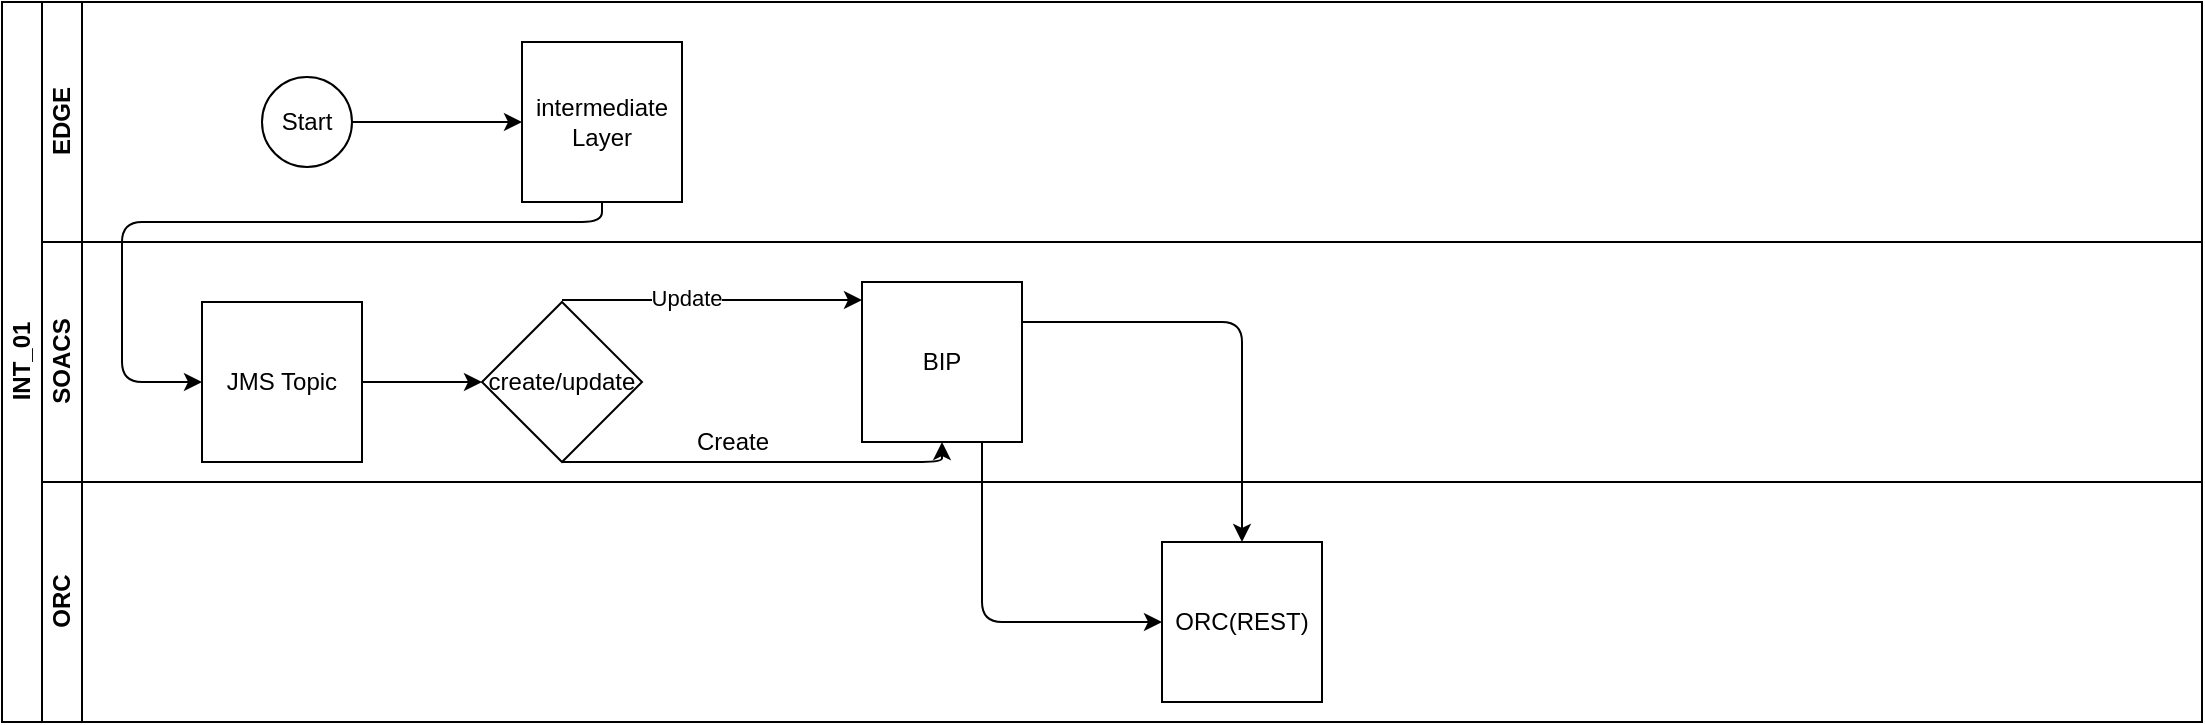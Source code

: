 <mxfile version="13.0.2" type="github"><diagram id="prtHgNgQTEPvFCAcTncT" name="Page-1"><mxGraphModel dx="1865" dy="548" grid="1" gridSize="10" guides="1" tooltips="1" connect="1" arrows="1" fold="1" page="1" pageScale="1" pageWidth="827" pageHeight="1169" math="0" shadow="0"><root><mxCell id="0"/><mxCell id="1" parent="0"/><mxCell id="iejkfIgYR2rIbYYf4L3H-1" value="INT_01" style="swimlane;html=1;childLayout=stackLayout;resizeParent=1;resizeParentMax=0;horizontal=0;startSize=20;horizontalStack=0;" vertex="1" parent="1"><mxGeometry x="-500" y="30" width="1100" height="360" as="geometry"/></mxCell><mxCell id="iejkfIgYR2rIbYYf4L3H-2" value="EDGE" style="swimlane;html=1;startSize=20;horizontal=0;" vertex="1" parent="iejkfIgYR2rIbYYf4L3H-1"><mxGeometry x="20" width="1080" height="120" as="geometry"/></mxCell><mxCell id="iejkfIgYR2rIbYYf4L3H-14" value="" style="endArrow=classic;html=1;entryX=0;entryY=0.5;entryDx=0;entryDy=0;" edge="1" parent="iejkfIgYR2rIbYYf4L3H-2" target="iejkfIgYR2rIbYYf4L3H-6"><mxGeometry width="50" height="50" relative="1" as="geometry"><mxPoint x="150" y="60" as="sourcePoint"/><mxPoint x="200" y="10" as="targetPoint"/></mxGeometry></mxCell><mxCell id="iejkfIgYR2rIbYYf4L3H-7" value="Start" style="ellipse;whiteSpace=wrap;html=1;aspect=fixed;" vertex="1" parent="iejkfIgYR2rIbYYf4L3H-2"><mxGeometry x="110" y="37.5" width="45" height="45" as="geometry"/></mxCell><mxCell id="iejkfIgYR2rIbYYf4L3H-6" value="intermediate Layer" style="whiteSpace=wrap;html=1;aspect=fixed;" vertex="1" parent="iejkfIgYR2rIbYYf4L3H-2"><mxGeometry x="240" y="20" width="80" height="80" as="geometry"/></mxCell><mxCell id="iejkfIgYR2rIbYYf4L3H-15" value="" style="endArrow=classic;html=1;entryX=0;entryY=0.5;entryDx=0;entryDy=0;" edge="1" parent="iejkfIgYR2rIbYYf4L3H-2" target="iejkfIgYR2rIbYYf4L3H-9"><mxGeometry width="50" height="50" relative="1" as="geometry"><mxPoint x="280" y="100" as="sourcePoint"/><mxPoint x="330" y="50" as="targetPoint"/><Array as="points"><mxPoint x="280" y="110"/><mxPoint x="40" y="110"/><mxPoint x="40" y="190"/></Array></mxGeometry></mxCell><mxCell id="iejkfIgYR2rIbYYf4L3H-3" value="SOACS" style="swimlane;html=1;startSize=20;horizontal=0;" vertex="1" parent="iejkfIgYR2rIbYYf4L3H-1"><mxGeometry x="20" y="120" width="1080" height="120" as="geometry"/></mxCell><mxCell id="iejkfIgYR2rIbYYf4L3H-16" value="" style="endArrow=classic;html=1;" edge="1" parent="iejkfIgYR2rIbYYf4L3H-3"><mxGeometry width="50" height="50" relative="1" as="geometry"><mxPoint x="260" y="29" as="sourcePoint"/><mxPoint x="410" y="29" as="targetPoint"/></mxGeometry></mxCell><mxCell id="iejkfIgYR2rIbYYf4L3H-25" value="Update&lt;br&gt;" style="edgeLabel;html=1;align=center;verticalAlign=middle;resizable=0;points=[];" vertex="1" connectable="0" parent="iejkfIgYR2rIbYYf4L3H-16"><mxGeometry x="-0.171" y="1" relative="1" as="geometry"><mxPoint as="offset"/></mxGeometry></mxCell><mxCell id="iejkfIgYR2rIbYYf4L3H-17" style="edgeStyle=orthogonalEdgeStyle;rounded=0;orthogonalLoop=1;jettySize=auto;html=1;exitX=1;exitY=0.5;exitDx=0;exitDy=0;entryX=0;entryY=0.5;entryDx=0;entryDy=0;" edge="1" parent="iejkfIgYR2rIbYYf4L3H-3" source="iejkfIgYR2rIbYYf4L3H-9" target="iejkfIgYR2rIbYYf4L3H-12"><mxGeometry relative="1" as="geometry"/></mxCell><mxCell id="iejkfIgYR2rIbYYf4L3H-19" value="BIP" style="whiteSpace=wrap;html=1;aspect=fixed;" vertex="1" parent="iejkfIgYR2rIbYYf4L3H-3"><mxGeometry x="410" y="20" width="80" height="80" as="geometry"/></mxCell><mxCell id="iejkfIgYR2rIbYYf4L3H-9" value="JMS Topic" style="whiteSpace=wrap;html=1;aspect=fixed;" vertex="1" parent="iejkfIgYR2rIbYYf4L3H-3"><mxGeometry x="80" y="30" width="80" height="80" as="geometry"/></mxCell><mxCell id="iejkfIgYR2rIbYYf4L3H-12" value="create/update" style="rhombus;whiteSpace=wrap;html=1;" vertex="1" parent="iejkfIgYR2rIbYYf4L3H-3"><mxGeometry x="220" y="30" width="80" height="80" as="geometry"/></mxCell><mxCell id="iejkfIgYR2rIbYYf4L3H-29" value="" style="endArrow=classic;html=1;entryX=0.5;entryY=1;entryDx=0;entryDy=0;" edge="1" parent="iejkfIgYR2rIbYYf4L3H-3" target="iejkfIgYR2rIbYYf4L3H-19"><mxGeometry width="50" height="50" relative="1" as="geometry"><mxPoint x="260" y="110" as="sourcePoint"/><mxPoint x="310" y="60" as="targetPoint"/><Array as="points"><mxPoint x="450" y="110"/></Array></mxGeometry></mxCell><mxCell id="iejkfIgYR2rIbYYf4L3H-20" value="Create" style="text;html=1;align=center;verticalAlign=middle;resizable=0;points=[];autosize=1;" vertex="1" parent="iejkfIgYR2rIbYYf4L3H-3"><mxGeometry x="320" y="90" width="50" height="20" as="geometry"/></mxCell><mxCell id="iejkfIgYR2rIbYYf4L3H-4" value="ORC" style="swimlane;html=1;startSize=20;horizontal=0;" vertex="1" parent="iejkfIgYR2rIbYYf4L3H-1"><mxGeometry x="20" y="240" width="1080" height="120" as="geometry"/></mxCell><mxCell id="iejkfIgYR2rIbYYf4L3H-11" value="ORC(REST)" style="whiteSpace=wrap;html=1;aspect=fixed;" vertex="1" parent="iejkfIgYR2rIbYYf4L3H-4"><mxGeometry x="560" y="30" width="80" height="80" as="geometry"/></mxCell><mxCell id="iejkfIgYR2rIbYYf4L3H-27" value="" style="endArrow=classic;html=1;entryX=0;entryY=0.5;entryDx=0;entryDy=0;exitX=0.75;exitY=1;exitDx=0;exitDy=0;" edge="1" parent="iejkfIgYR2rIbYYf4L3H-1" source="iejkfIgYR2rIbYYf4L3H-19" target="iejkfIgYR2rIbYYf4L3H-11"><mxGeometry width="50" height="50" relative="1" as="geometry"><mxPoint x="473.5" y="237" as="sourcePoint"/><mxPoint x="540" y="150" as="targetPoint"/><Array as="points"><mxPoint x="490" y="310"/></Array></mxGeometry></mxCell><mxCell id="iejkfIgYR2rIbYYf4L3H-28" value="" style="endArrow=classic;html=1;entryX=0.5;entryY=0;entryDx=0;entryDy=0;exitX=1;exitY=0.25;exitDx=0;exitDy=0;" edge="1" parent="iejkfIgYR2rIbYYf4L3H-1" source="iejkfIgYR2rIbYYf4L3H-19" target="iejkfIgYR2rIbYYf4L3H-11"><mxGeometry width="50" height="50" relative="1" as="geometry"><mxPoint x="520" y="160" as="sourcePoint"/><mxPoint x="540" y="110" as="targetPoint"/><Array as="points"><mxPoint x="570" y="160"/><mxPoint x="620" y="160"/></Array></mxGeometry></mxCell></root></mxGraphModel></diagram></mxfile>